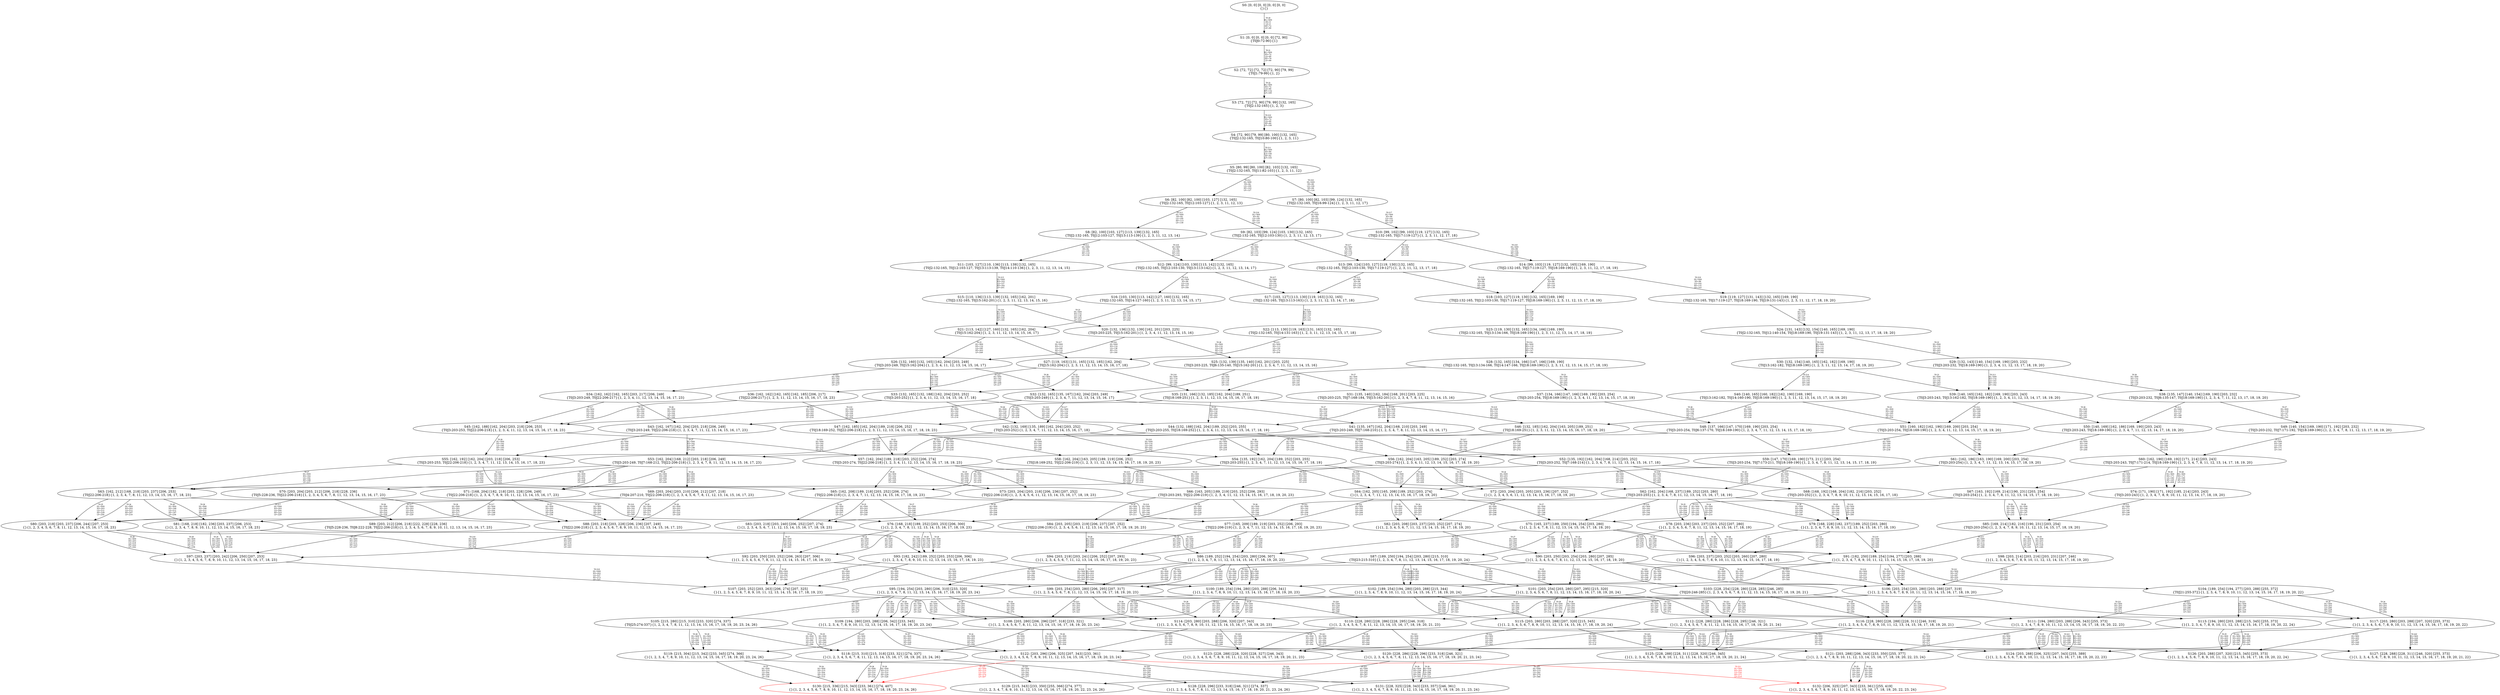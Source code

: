 digraph {
	S0[label="S0: [0, 0] [0, 0] [0, 0] [0, 0] \n{}{}"];
	S1[label="S1: [0, 0] [0, 0] [0, 0] [72, 90] \n{T0J0:72-90}{1}"];
	S2[label="S2: [72, 72] [72, 72] [72, 90] [79, 99] \n{T0J1:79-99}{1, 2}"];
	S3[label="S3: [72, 72] [72, 90] [79, 99] [132, 165] \n{T0J2:132-165}{1, 2, 3}"];
	S4[label="S4: [72, 90] [79, 99] [80, 100] [132, 165] \n{T0J2:132-165, T0J10:80-100}{1, 2, 3, 11}"];
	S5[label="S5: [80, 99] [80, 100] [82, 103] [132, 165] \n{T0J2:132-165, T0J11:82-103}{1, 2, 3, 11, 12}"];
	S6[label="S6: [82, 100] [82, 100] [103, 127] [132, 165] \n{T0J2:132-165, T0J12:103-127}{1, 2, 3, 11, 12, 13}"];
	S7[label="S7: [80, 100] [82, 103] [99, 124] [132, 165] \n{T0J2:132-165, T0J16:99-124}{1, 2, 3, 11, 12, 17}"];
	S8[label="S8: [82, 100] [103, 127] [113, 139] [132, 165] \n{T0J2:132-165, T0J12:103-127, T0J13:113-139}{1, 2, 3, 11, 12, 13, 14}"];
	S9[label="S9: [82, 103] [99, 124] [103, 130] [132, 165] \n{T0J2:132-165, T0J12:103-130}{1, 2, 3, 11, 12, 13, 17}"];
	S10[label="S10: [99, 102] [99, 103] [119, 127] [132, 165] \n{T0J2:132-165, T0J17:119-127}{1, 2, 3, 11, 12, 17, 18}"];
	S11[label="S11: [103, 127] [110, 136] [113, 139] [132, 165] \n{T0J2:132-165, T0J12:103-127, T0J13:113-139, T0J14:110-136}{1, 2, 3, 11, 12, 13, 14, 15}"];
	S12[label="S12: [99, 124] [103, 130] [113, 142] [132, 165] \n{T0J2:132-165, T0J12:103-130, T0J13:113-142}{1, 2, 3, 11, 12, 13, 14, 17}"];
	S13[label="S13: [99, 124] [103, 127] [119, 130] [132, 165] \n{T0J2:132-165, T0J12:103-130, T0J17:119-127}{1, 2, 3, 11, 12, 13, 17, 18}"];
	S14[label="S14: [99, 103] [119, 127] [132, 165] [169, 190] \n{T0J2:132-165, T0J17:119-127, T0J18:169-190}{1, 2, 3, 11, 12, 17, 18, 19}"];
	S15[label="S15: [110, 136] [113, 139] [132, 165] [162, 201] \n{T0J2:132-165, T0J15:162-201}{1, 2, 3, 11, 12, 13, 14, 15, 16}"];
	S16[label="S16: [103, 130] [113, 142] [127, 160] [132, 165] \n{T0J2:132-165, T0J14:127-160}{1, 2, 3, 11, 12, 13, 14, 15, 17}"];
	S17[label="S17: [103, 127] [113, 130] [119, 163] [132, 165] \n{T0J2:132-165, T0J13:113-163}{1, 2, 3, 11, 12, 13, 14, 17, 18}"];
	S18[label="S18: [103, 127] [119, 130] [132, 165] [169, 190] \n{T0J2:132-165, T0J12:103-130, T0J17:119-127, T0J18:169-190}{1, 2, 3, 11, 12, 13, 17, 18, 19}"];
	S19[label="S19: [119, 127] [131, 143] [132, 165] [169, 190] \n{T0J2:132-165, T0J17:119-127, T0J18:169-190, T0J19:131-143}{1, 2, 3, 11, 12, 17, 18, 19, 20}"];
	S20[label="S20: [132, 136] [132, 139] [162, 201] [203, 225] \n{T0J3:203-225, T0J15:162-201}{1, 2, 3, 4, 11, 12, 13, 14, 15, 16}"];
	S21[label="S21: [113, 142] [127, 160] [132, 165] [162, 204] \n{T0J15:162-204}{1, 2, 3, 11, 12, 13, 14, 15, 16, 17}"];
	S22[label="S22: [113, 130] [119, 163] [131, 163] [132, 165] \n{T0J2:132-165, T0J14:131-163}{1, 2, 3, 11, 12, 13, 14, 15, 17, 18}"];
	S23[label="S23: [119, 130] [132, 165] [134, 166] [169, 190] \n{T0J2:132-165, T0J13:134-166, T0J18:169-190}{1, 2, 3, 11, 12, 13, 14, 17, 18, 19}"];
	S24[label="S24: [131, 143] [132, 154] [140, 165] [169, 190] \n{T0J2:132-165, T0J12:140-154, T0J18:169-190, T0J19:131-143}{1, 2, 3, 11, 12, 13, 17, 18, 19, 20}"];
	S25[label="S25: [132, 139] [135, 140] [162, 201] [203, 225] \n{T0J3:203-225, T0J6:135-140, T0J15:162-201}{1, 2, 3, 4, 7, 11, 12, 13, 14, 15, 16}"];
	S26[label="S26: [132, 160] [132, 165] [162, 204] [203, 249] \n{T0J3:203-249, T0J15:162-204}{1, 2, 3, 4, 11, 12, 13, 14, 15, 16, 17}"];
	S27[label="S27: [119, 163] [131, 165] [132, 185] [162, 204] \n{T0J15:162-204}{1, 2, 3, 11, 12, 13, 14, 15, 16, 17, 18}"];
	S28[label="S28: [132, 165] [134, 166] [147, 166] [169, 190] \n{T0J2:132-165, T0J13:134-166, T0J14:147-166, T0J18:169-190}{1, 2, 3, 11, 12, 13, 14, 15, 17, 18, 19}"];
	S29[label="S29: [132, 143] [140, 154] [169, 190] [203, 232] \n{T0J3:203-232, T0J18:169-190}{1, 2, 3, 4, 11, 12, 13, 17, 18, 19, 20}"];
	S30[label="S30: [132, 154] [140, 165] [162, 182] [169, 190] \n{T0J13:162-182, T0J18:169-190}{1, 2, 3, 11, 12, 13, 14, 17, 18, 19, 20}"];
	S31[label="S31: [135, 140] [162, 184] [168, 201] [203, 225] \n{T0J3:203-225, T0J7:168-184, T0J15:162-201}{1, 2, 3, 4, 7, 8, 11, 12, 13, 14, 15, 16}"];
	S32[label="S32: [132, 165] [135, 167] [162, 204] [203, 249] \n{T0J3:203-249}{1, 2, 3, 4, 7, 11, 12, 13, 14, 15, 16, 17}"];
	S33[label="S33: [132, 165] [132, 188] [162, 204] [203, 252] \n{T0J3:203-252}{1, 2, 3, 4, 11, 12, 13, 14, 15, 16, 17, 18}"];
	S34[label="S34: [162, 162] [162, 165] [203, 217] [206, 249] \n{T0J3:203-249, T0J22:206-217}{1, 2, 3, 4, 11, 12, 13, 14, 15, 16, 17, 23}"];
	S35[label="S35: [131, 166] [132, 185] [162, 204] [189, 251] \n{T0J18:169-251}{1, 2, 3, 11, 12, 13, 14, 15, 16, 17, 18, 19}"];
	S36[label="S36: [162, 162] [162, 165] [162, 185] [206, 217] \n{T0J22:206-217}{1, 2, 3, 11, 12, 13, 14, 15, 16, 17, 18, 23}"];
	S37[label="S37: [134, 166] [147, 166] [169, 190] [203, 254] \n{T0J3:203-254, T0J18:169-190}{1, 2, 3, 4, 11, 12, 13, 14, 15, 17, 18, 19}"];
	S38[label="S38: [135, 147] [140, 154] [169, 190] [203, 232] \n{T0J3:203-232, T0J6:135-147, T0J18:169-190}{1, 2, 3, 4, 7, 11, 12, 13, 17, 18, 19, 20}"];
	S39[label="S39: [140, 165] [162, 182] [169, 190] [203, 243] \n{T0J3:203-243, T0J13:162-182, T0J18:169-190}{1, 2, 3, 4, 11, 12, 13, 14, 17, 18, 19, 20}"];
	S40[label="S40: [140, 165] [160, 182] [162, 190] [169, 190] \n{T0J13:162-182, T0J14:160-190, T0J18:169-190}{1, 2, 3, 11, 12, 13, 14, 15, 17, 18, 19, 20}"];
	S41[label="S41: [135, 167] [162, 204] [168, 210] [203, 249] \n{T0J3:203-249, T0J7:168-210}{1, 2, 3, 4, 7, 8, 11, 12, 13, 14, 15, 16, 17}"];
	S42[label="S42: [132, 169] [135, 189] [162, 204] [203, 252] \n{T0J3:203-252}{1, 2, 3, 4, 7, 11, 12, 13, 14, 15, 16, 17, 18}"];
	S43[label="S43: [162, 167] [162, 204] [203, 218] [206, 249] \n{T0J3:203-249, T0J22:206-218}{1, 2, 3, 4, 7, 11, 12, 13, 14, 15, 16, 17, 23}"];
	S44[label="S44: [132, 188] [162, 204] [189, 252] [203, 255] \n{T0J3:203-255, T0J18:169-252}{1, 2, 3, 4, 11, 12, 13, 14, 15, 16, 17, 18, 19}"];
	S45[label="S45: [162, 188] [162, 204] [203, 218] [206, 253] \n{T0J3:203-253, T0J22:206-218}{1, 2, 3, 4, 11, 12, 13, 14, 15, 16, 17, 18, 23}"];
	S46[label="S46: [132, 185] [162, 204] [163, 205] [189, 251] \n{T0J18:169-251}{1, 2, 3, 11, 12, 13, 14, 15, 16, 17, 18, 19, 20}"];
	S47[label="S47: [162, 185] [162, 204] [189, 218] [206, 252] \n{T0J18:169-252, T0J22:206-218}{1, 2, 3, 11, 12, 13, 14, 15, 16, 17, 18, 19, 23}"];
	S48[label="S48: [137, 166] [147, 170] [169, 190] [203, 254] \n{T0J3:203-254, T0J6:137-170, T0J18:169-190}{1, 2, 3, 4, 7, 11, 12, 13, 14, 15, 17, 18, 19}"];
	S49[label="S49: [140, 154] [169, 190] [171, 192] [203, 232] \n{T0J3:203-232, T0J7:171-192, T0J18:169-190}{1, 2, 3, 4, 7, 8, 11, 12, 13, 17, 18, 19, 20}"];
	S50[label="S50: [140, 169] [162, 186] [169, 190] [203, 243] \n{T0J3:203-243, T0J18:169-190}{1, 2, 3, 4, 7, 11, 12, 13, 14, 17, 18, 19, 20}"];
	S51[label="S51: [160, 182] [162, 190] [169, 200] [203, 254] \n{T0J3:203-254, T0J18:169-190}{1, 2, 3, 4, 11, 12, 13, 14, 15, 17, 18, 19, 20}"];
	S52[label="S52: [135, 192] [162, 204] [168, 214] [203, 252] \n{T0J3:203-252, T0J7:168-214}{1, 2, 3, 4, 7, 8, 11, 12, 13, 14, 15, 16, 17, 18}"];
	S53[label="S53: [162, 204] [168, 212] [203, 218] [206, 249] \n{T0J3:203-249, T0J7:168-212, T0J22:206-218}{1, 2, 3, 4, 7, 8, 11, 12, 13, 14, 15, 16, 17, 23}"];
	S54[label="S54: [135, 192] [162, 204] [189, 252] [203, 255] \n{T0J3:203-255}{1, 2, 3, 4, 7, 11, 12, 13, 14, 15, 16, 17, 18, 19}"];
	S55[label="S55: [162, 192] [162, 204] [203, 218] [206, 253] \n{T0J3:203-253, T0J22:206-218}{1, 2, 3, 4, 7, 11, 12, 13, 14, 15, 16, 17, 18, 23}"];
	S56[label="S56: [162, 204] [163, 205] [189, 252] [203, 274] \n{T0J3:203-274}{1, 2, 3, 4, 11, 12, 13, 14, 15, 16, 17, 18, 19, 20}"];
	S57[label="S57: [162, 204] [189, 218] [203, 252] [206, 274] \n{T0J3:203-274, T0J22:206-218}{1, 2, 3, 4, 11, 12, 13, 14, 15, 16, 17, 18, 19, 23}"];
	S58[label="S58: [162, 204] [163, 205] [189, 219] [206, 252] \n{T0J18:169-252, T0J22:206-219}{1, 2, 3, 11, 12, 13, 14, 15, 16, 17, 18, 19, 20, 23}"];
	S59[label="S59: [147, 170] [169, 190] [173, 211] [203, 254] \n{T0J3:203-254, T0J7:173-211, T0J18:169-190}{1, 2, 3, 4, 7, 8, 11, 12, 13, 14, 15, 17, 18, 19}"];
	S60[label="S60: [162, 190] [169, 192] [171, 214] [203, 243] \n{T0J3:203-243, T0J7:171-214, T0J18:169-190}{1, 2, 3, 4, 7, 8, 11, 12, 13, 14, 17, 18, 19, 20}"];
	S61[label="S61: [162, 186] [163, 190] [169, 200] [203, 254] \n{T0J3:203-254}{1, 2, 3, 4, 7, 11, 12, 13, 14, 15, 17, 18, 19, 20}"];
	S62[label="S62: [162, 204] [168, 237] [189, 252] [203, 280] \n{T0J3:203-255}{1, 2, 3, 4, 7, 8, 11, 12, 13, 14, 15, 16, 17, 18, 19}"];
	S63[label="S63: [162, 212] [168, 218] [203, 237] [206, 253] \n{T0J22:206-218}{1, 2, 3, 4, 7, 8, 11, 12, 13, 14, 15, 16, 17, 18, 23}"];
	S64[label="S64: [162, 205] [165, 208] [189, 252] [203, 274] \n{}{1, 2, 3, 4, 7, 11, 12, 13, 14, 15, 16, 17, 18, 19, 20}"];
	S65[label="S65: [162, 208] [189, 218] [203, 252] [206, 274] \n{T0J22:206-218}{1, 2, 3, 4, 7, 11, 12, 13, 14, 15, 16, 17, 18, 19, 23}"];
	S66[label="S66: [163, 205] [189, 219] [203, 252] [206, 293] \n{T0J3:203-293, T0J22:206-219}{1, 2, 3, 4, 11, 12, 13, 14, 15, 16, 17, 18, 19, 20, 23}"];
	S67[label="S67: [163, 192] [169, 214] [190, 231] [203, 254] \n{T0J3:203-254}{1, 2, 3, 4, 7, 8, 11, 12, 13, 14, 15, 17, 18, 19, 20}"];
	S68[label="S68: [168, 192] [168, 204] [182, 216] [203, 252] \n{T0J3:203-252}{1, 2, 3, 4, 7, 8, 9, 10, 11, 12, 13, 14, 15, 16, 17, 18}"];
	S69[label="S69: [203, 204] [203, 210] [206, 212] [207, 218] \n{T0J4:207-210, T0J22:206-218}{1, 2, 3, 4, 5, 6, 7, 8, 11, 12, 13, 14, 15, 16, 17, 23}"];
	S70[label="S70: [203, 204] [203, 212] [206, 218] [228, 236] \n{T0J5:228-236, T0J22:206-218}{1, 2, 3, 4, 5, 6, 7, 8, 11, 12, 13, 14, 15, 16, 17, 23}"];
	S71[label="S71: [168, 204] [182, 218] [203, 228] [206, 249] \n{T0J22:206-218}{1, 2, 3, 4, 7, 8, 9, 10, 11, 12, 13, 14, 15, 16, 17, 23}"];
	S72[label="S72: [203, 204] [203, 205] [203, 236] [207, 252] \n{}{1, 2, 3, 4, 5, 6, 11, 12, 13, 14, 15, 16, 17, 18, 19, 20}"];
	S73[label="S73: [203, 204] [203, 218] [206, 236] [207, 252] \n{T0J22:206-218}{1, 2, 3, 4, 5, 6, 11, 12, 13, 14, 15, 16, 17, 18, 19, 23}"];
	S74[label="S74: [171, 190] [171, 192] [185, 214] [203, 243] \n{T0J3:203-243}{1, 2, 3, 4, 7, 8, 9, 10, 11, 12, 13, 14, 17, 18, 19, 20}"];
	S75[label="S75: [165, 237] [189, 250] [194, 254] [203, 280] \n{}{1, 2, 3, 4, 7, 8, 11, 12, 13, 14, 15, 16, 17, 18, 19, 20}"];
	S76[label="S76: [168, 218] [189, 252] [203, 253] [206, 300] \n{}{1, 2, 3, 4, 7, 8, 11, 12, 13, 14, 15, 16, 17, 18, 19, 23}"];
	S77[label="S77: [165, 209] [189, 219] [203, 252] [206, 293] \n{T0J22:206-219}{1, 2, 3, 4, 7, 11, 12, 13, 14, 15, 16, 17, 18, 19, 20, 23}"];
	S78[label="S78: [203, 236] [203, 237] [203, 252] [207, 280] \n{}{1, 2, 3, 4, 5, 6, 7, 8, 11, 12, 13, 14, 15, 16, 17, 18, 19}"];
	S79[label="S79: [168, 228] [182, 237] [189, 252] [203, 280] \n{}{1, 2, 3, 4, 7, 8, 9, 10, 11, 12, 13, 14, 15, 16, 17, 18, 19}"];
	S80[label="S80: [203, 218] [203, 237] [206, 244] [207, 253] \n{}{1, 2, 3, 4, 5, 6, 7, 8, 11, 12, 13, 14, 15, 16, 17, 18, 23}"];
	S81[label="S81: [168, 218] [182, 236] [203, 237] [206, 253] \n{}{1, 2, 3, 4, 7, 8, 9, 10, 11, 12, 13, 14, 15, 16, 17, 18, 23}"];
	S82[label="S82: [203, 208] [203, 237] [203, 252] [207, 274] \n{}{1, 2, 3, 4, 5, 6, 7, 11, 12, 13, 14, 15, 16, 17, 18, 19, 20}"];
	S83[label="S83: [203, 218] [203, 240] [206, 252] [207, 274] \n{}{1, 2, 3, 4, 5, 6, 7, 11, 12, 13, 14, 15, 16, 17, 18, 19, 23}"];
	S84[label="S84: [203, 205] [203, 219] [206, 237] [207, 252] \n{T0J22:206-219}{1, 2, 3, 4, 5, 6, 11, 12, 13, 14, 15, 16, 17, 18, 19, 20, 23}"];
	S85[label="S85: [169, 214] [182, 216] [190, 231] [203, 254] \n{T0J3:203-254}{1, 2, 3, 4, 7, 8, 9, 10, 11, 12, 13, 14, 15, 17, 18, 19, 20}"];
	S86[label="S86: [189, 252] [194, 254] [203, 280] [206, 307] \n{}{1, 2, 3, 4, 7, 8, 11, 12, 13, 14, 15, 16, 17, 18, 19, 20, 23}"];
	S87[label="S87: [189, 250] [194, 254] [203, 280] [215, 310] \n{T0J23:215-310}{1, 2, 3, 4, 7, 8, 11, 12, 13, 14, 15, 16, 17, 18, 19, 20, 24}"];
	S88[label="S88: [203, 218] [203, 228] [206, 236] [207, 249] \n{T0J22:206-218}{1, 2, 3, 4, 5, 6, 7, 8, 9, 10, 11, 12, 13, 14, 15, 16, 17, 23}"];
	S89[label="S89: [203, 212] [206, 218] [222, 228] [228, 236] \n{T0J5:228-236, T0J8:222-228, T0J22:206-218}{1, 2, 3, 4, 5, 6, 7, 8, 9, 10, 11, 12, 13, 14, 15, 16, 17, 23}"];
	S90[label="S90: [203, 250] [203, 254] [203, 280] [207, 285] \n{}{1, 2, 3, 4, 5, 6, 7, 8, 11, 12, 13, 14, 15, 16, 17, 18, 19, 20}"];
	S91[label="S91: [182, 250] [189, 254] [194, 277] [203, 288] \n{}{1, 2, 3, 4, 7, 8, 9, 10, 11, 12, 13, 14, 15, 16, 17, 18, 19, 20}"];
	S92[label="S92: [203, 250] [203, 252] [206, 263] [207, 306] \n{}{1, 2, 3, 4, 5, 6, 7, 8, 11, 12, 13, 14, 15, 16, 17, 18, 19, 23}"];
	S93[label="S93: [182, 242] [189, 252] [203, 253] [206, 306] \n{}{1, 2, 3, 4, 7, 8, 9, 10, 11, 12, 13, 14, 15, 16, 17, 18, 19, 23}"];
	S94[label="S94: [203, 219] [203, 241] [206, 252] [207, 293] \n{}{1, 2, 3, 4, 5, 6, 7, 11, 12, 13, 14, 15, 16, 17, 18, 19, 20, 23}"];
	S95[label="S95: [194, 254] [203, 280] [206, 310] [233, 320] \n{}{1, 2, 3, 4, 7, 8, 11, 12, 13, 14, 15, 16, 17, 18, 19, 20, 23, 24}"];
	S96[label="S96: [203, 237] [203, 252] [203, 260] [207, 280] \n{}{1, 2, 3, 4, 5, 6, 7, 8, 9, 10, 11, 12, 13, 14, 15, 16, 17, 18, 19}"];
	S97[label="S97: [203, 237] [203, 242] [206, 250] [207, 253] \n{}{1, 2, 3, 4, 5, 6, 7, 8, 9, 10, 11, 12, 13, 14, 15, 16, 17, 18, 23}"];
	S98[label="S98: [203, 214] [203, 216] [203, 231] [207, 246] \n{}{1, 2, 3, 4, 5, 6, 7, 8, 9, 10, 11, 12, 13, 14, 15, 17, 18, 19, 20}"];
	S99[label="S99: [203, 254] [203, 280] [206, 295] [207, 317] \n{}{1, 2, 3, 4, 5, 6, 7, 8, 11, 12, 13, 14, 15, 16, 17, 18, 19, 20, 23}"];
	S100[label="S100: [189, 254] [194, 280] [203, 288] [206, 341] \n{}{1, 2, 3, 4, 7, 8, 9, 10, 11, 12, 13, 14, 15, 16, 17, 18, 19, 20, 23}"];
	S101[label="S101: [203, 254] [203, 280] [207, 295] [215, 320] \n{}{1, 2, 3, 4, 5, 6, 7, 8, 11, 12, 13, 14, 15, 16, 17, 18, 19, 20, 24}"];
	S102[label="S102: [189, 254] [194, 280] [203, 288] [215, 344] \n{}{1, 2, 3, 4, 7, 8, 9, 10, 11, 12, 13, 14, 15, 16, 17, 18, 19, 20, 24}"];
	S103[label="S103: [228, 254] [228, 280] [228, 285] [246, 285] \n{T0J20:246-285}{1, 2, 3, 4, 5, 6, 7, 8, 11, 12, 13, 14, 15, 16, 17, 18, 19, 20, 21}"];
	S104[label="S104: [189, 254] [194, 277] [203, 288] [255, 372] \n{T0J21:255-372}{1, 2, 3, 4, 7, 8, 9, 10, 11, 12, 13, 14, 15, 16, 17, 18, 19, 20, 22}"];
	S105[label="S105: [215, 280] [215, 310] [233, 320] [274, 337] \n{T0J25:274-337}{1, 2, 3, 4, 7, 8, 11, 12, 13, 14, 15, 16, 17, 18, 19, 20, 23, 24, 26}"];
	S106[label="S106: [203, 254] [203, 280] [203, 288] [207, 319] \n{}{1, 2, 3, 4, 5, 6, 7, 8, 9, 10, 11, 12, 13, 14, 15, 16, 17, 18, 19, 20}"];
	S107[label="S107: [203, 252] [203, 263] [206, 274] [207, 325] \n{}{1, 2, 3, 4, 5, 6, 7, 8, 9, 10, 11, 12, 13, 14, 15, 16, 17, 18, 19, 23}"];
	S108[label="S108: [203, 280] [206, 296] [207, 318] [233, 321] \n{}{1, 2, 3, 4, 5, 6, 7, 8, 11, 12, 13, 14, 15, 16, 17, 18, 19, 20, 23, 24}"];
	S109[label="S109: [194, 280] [203, 288] [206, 342] [233, 345] \n{}{1, 2, 3, 4, 7, 8, 9, 10, 11, 12, 13, 14, 15, 16, 17, 18, 19, 20, 23, 24}"];
	S110[label="S110: [228, 280] [228, 286] [228, 295] [246, 318] \n{}{1, 2, 3, 4, 5, 6, 7, 8, 11, 12, 13, 14, 15, 16, 17, 18, 19, 20, 21, 23}"];
	S111[label="S111: [194, 280] [203, 288] [206, 343] [255, 373] \n{}{1, 2, 3, 4, 7, 8, 9, 10, 11, 12, 13, 14, 15, 16, 17, 18, 19, 20, 22, 23}"];
	S112[label="S112: [228, 280] [228, 286] [228, 295] [246, 321] \n{}{1, 2, 3, 4, 5, 6, 7, 8, 11, 12, 13, 14, 15, 16, 17, 18, 19, 20, 21, 24}"];
	S113[label="S113: [194, 280] [203, 288] [215, 345] [255, 373] \n{}{1, 2, 3, 4, 7, 8, 9, 10, 11, 12, 13, 14, 15, 16, 17, 18, 19, 20, 22, 24}"];
	S114[label="S114: [203, 280] [203, 288] [206, 320] [207, 343] \n{}{1, 2, 3, 4, 5, 6, 7, 8, 9, 10, 11, 12, 13, 14, 15, 16, 17, 18, 19, 20, 23}"];
	S115[label="S115: [203, 280] [203, 288] [207, 320] [215, 345] \n{}{1, 2, 3, 4, 5, 6, 7, 8, 9, 10, 11, 12, 13, 14, 15, 16, 17, 18, 19, 20, 24}"];
	S116[label="S116: [228, 280] [228, 288] [228, 311] [246, 319] \n{}{1, 2, 3, 4, 5, 6, 7, 8, 9, 10, 11, 12, 13, 14, 15, 16, 17, 18, 19, 20, 21}"];
	S117[label="S117: [203, 280] [203, 288] [207, 320] [255, 373] \n{}{1, 2, 3, 4, 5, 6, 7, 8, 9, 10, 11, 12, 13, 14, 15, 16, 17, 18, 19, 20, 22}"];
	S118[label="S118: [215, 310] [215, 318] [233, 321] [274, 337] \n{}{1, 2, 3, 4, 5, 6, 7, 8, 11, 12, 13, 14, 15, 16, 17, 18, 19, 20, 23, 24, 26}"];
	S119[label="S119: [215, 304] [215, 342] [233, 345] [274, 366] \n{}{1, 2, 3, 4, 7, 8, 9, 10, 11, 12, 13, 14, 15, 16, 17, 18, 19, 20, 23, 24, 26}"];
	S120[label="S120: [228, 286] [228, 296] [233, 318] [246, 321] \n{}{1, 2, 3, 4, 5, 6, 7, 8, 11, 12, 13, 14, 15, 16, 17, 18, 19, 20, 21, 23, 24}"];
	S121[label="S121: [203, 288] [206, 343] [233, 350] [255, 377] \n{}{1, 2, 3, 4, 7, 8, 9, 10, 11, 12, 13, 14, 15, 16, 17, 18, 19, 20, 22, 23, 24}"];
	S122[label="S122: [203, 296] [206, 325] [207, 343] [233, 361] \n{}{1, 2, 3, 4, 5, 6, 7, 8, 9, 10, 11, 12, 13, 14, 15, 16, 17, 18, 19, 20, 23, 24}"];
	S123[label="S123: [228, 288] [228, 320] [228, 327] [246, 343] \n{}{1, 2, 3, 4, 5, 6, 7, 8, 9, 10, 11, 12, 13, 14, 15, 16, 17, 18, 19, 20, 21, 23}"];
	S124[label="S124: [203, 288] [206, 325] [207, 343] [255, 389] \n{}{1, 2, 3, 4, 5, 6, 7, 8, 9, 10, 11, 12, 13, 14, 15, 16, 17, 18, 19, 20, 22, 23}"];
	S125[label="S125: [228, 288] [228, 311] [228, 320] [246, 345] \n{}{1, 2, 3, 4, 5, 6, 7, 8, 9, 10, 11, 12, 13, 14, 15, 16, 17, 18, 19, 20, 21, 24}"];
	S126[label="S126: [203, 288] [207, 320] [215, 345] [255, 373] \n{}{1, 2, 3, 4, 5, 6, 7, 8, 9, 10, 11, 12, 13, 14, 15, 16, 17, 18, 19, 20, 22, 24}"];
	S127[label="S127: [228, 288] [228, 311] [246, 320] [255, 373] \n{}{1, 2, 3, 4, 5, 6, 7, 8, 9, 10, 11, 12, 13, 14, 15, 16, 17, 18, 19, 20, 21, 22}"];
	S128[label="S128: [228, 296] [233, 318] [246, 321] [274, 337] \n{}{1, 2, 3, 4, 5, 6, 7, 8, 11, 12, 13, 14, 15, 16, 17, 18, 19, 20, 21, 23, 24, 26}"];
	S129[label="S129: [215, 343] [233, 350] [255, 366] [274, 377] \n{}{1, 2, 3, 4, 7, 8, 9, 10, 11, 12, 13, 14, 15, 16, 17, 18, 19, 20, 22, 23, 24, 26}"];
	S130[label="S130: [215, 336] [215, 343] [233, 361] [274, 407] \n{}{1, 2, 3, 4, 5, 6, 7, 8, 9, 10, 11, 12, 13, 14, 15, 16, 17, 18, 19, 20, 23, 24, 26}"];
	S131[label="S131: [228, 325] [228, 343] [233, 357] [246, 361] \n{}{1, 2, 3, 4, 5, 6, 7, 8, 9, 10, 11, 12, 13, 14, 15, 16, 17, 18, 19, 20, 21, 23, 24}"];
	S132[label="S132: [206, 325] [207, 343] [233, 361] [255, 419] \n{}{1, 2, 3, 4, 5, 6, 7, 8, 9, 10, 11, 12, 13, 14, 15, 16, 17, 18, 19, 20, 22, 23, 24}"];
	S0 -> S1[label="T0 J0\nDL=400\nES=0\nLS=0\nEF=72\nLF=90",fontsize=8];
	S1 -> S2[label="T0 J1\nDL=400\nES=72\nLS=90\nEF=79\nLF=99",fontsize=8];
	S2 -> S3[label="T0 J2\nDL=400\nES=72\nLS=90\nEF=132\nLF=165",fontsize=8];
	S3 -> S4[label="T0 J10\nDL=400\nES=72\nLS=90\nEF=80\nLF=100",fontsize=8];
	S4 -> S5[label="T0 J11\nDL=400\nES=80\nLS=100\nEF=82\nLF=103",fontsize=8];
	S5 -> S6[label="T0 J12\nDL=400\nES=82\nLS=100\nEF=103\nLF=127",fontsize=8];
	S5 -> S7[label="T0 J16\nDL=400\nES=80\nLS=100\nEF=99\nLF=124",fontsize=8];
	S6 -> S8[label="T0 J13\nDL=400\nES=82\nLS=100\nEF=113\nLF=139",fontsize=8];
	S6 -> S9[label="T0 J16\nDL=400\nES=82\nLS=100\nEF=101\nLF=124",fontsize=8];
	S7 -> S9[label="T0 J12\nDL=400\nES=82\nLS=103\nEF=103\nLF=130",fontsize=8];
	S7 -> S10[label="T0 J17\nDL=400\nES=99\nLS=102\nEF=119\nLF=127",fontsize=8];
	S8 -> S11[label="T0 J14\nDL=400\nES=82\nLS=100\nEF=110\nLF=136",fontsize=8];
	S8 -> S12[label="T0 J16\nDL=400\nES=82\nLS=100\nEF=101\nLF=124",fontsize=8];
	S9 -> S12[label="T0 J13\nDL=400\nES=82\nLS=103\nEF=113\nLF=142",fontsize=8];
	S9 -> S13[label="T0 J17\nDL=400\nES=99\nLS=102\nEF=119\nLF=127",fontsize=8];
	S10 -> S13[label="T0 J12\nDL=400\nES=99\nLS=103\nEF=120\nLF=130",fontsize=8];
	S10 -> S14[label="T0 J18\nDL=400\nES=99\nLS=102\nEF=169\nLF=190",fontsize=8];
	S11 -> S15[label="T0 J15\nDL=400\nES=103\nLS=127\nEF=162\nLF=201",fontsize=8];
	S12 -> S16[label="T0 J14\nDL=400\nES=99\nLS=124\nEF=127\nLF=160",fontsize=8];
	S12 -> S17[label="T0 J17\nDL=400\nES=99\nLS=102\nEF=119\nLF=127",fontsize=8];
	S13 -> S17[label="T0 J13\nDL=400\nES=99\nLS=124\nEF=130\nLF=163",fontsize=8];
	S13 -> S18[label="T0 J18\nDL=400\nES=99\nLS=102\nEF=169\nLF=190",fontsize=8];
	S14 -> S18[label="T0 J12\nDL=400\nES=99\nLS=103\nEF=120\nLF=130",fontsize=8];
	S14 -> S19[label="T0 J19\nDL=400\nES=99\nLS=102\nEF=131\nLF=143",fontsize=8];
	S15 -> S20[label="T0 J3\nDL=400\nES=132\nLS=136\nEF=203\nLF=225",fontsize=8];
	S15 -> S21[label="T0 J16\nDL=400\nES=110\nLS=136\nEF=129\nLF=160",fontsize=8];
	S16 -> S21[label="T0 J15\nDL=400\nES=103\nLS=130\nEF=162\nLF=204",fontsize=8];
	S17 -> S22[label="T0 J14\nDL=400\nES=103\nLS=127\nEF=131\nLF=163",fontsize=8];
	S18 -> S23[label="T0 J13\nDL=400\nES=103\nLS=127\nEF=134\nLF=166",fontsize=8];
	S19 -> S24[label="T0 J12\nDL=400\nES=119\nLS=127\nEF=140\nLF=154",fontsize=8];
	S20 -> S25[label="T0 J6\nDL=400\nES=132\nLS=136\nEF=135\nLF=140",fontsize=8];
	S20 -> S26[label="T0 J16\nDL=400\nES=132\nLS=136\nEF=151\nLF=160",fontsize=8];
	S21 -> S26[label="T0 J3\nDL=400\nES=132\nLS=160\nEF=203\nLF=249",fontsize=8];
	S21 -> S27[label="T0 J17\nDL=400\nES=113\nLS=160\nEF=133\nLF=185",fontsize=8];
	S22 -> S27[label="T0 J15\nDL=400\nES=113\nLS=130\nEF=172\nLF=204",fontsize=8];
	S23 -> S28[label="T0 J14\nDL=400\nES=119\nLS=130\nEF=147\nLF=166",fontsize=8];
	S24 -> S29[label="T0 J3\nDL=400\nES=132\nLS=143\nEF=203\nLF=232",fontsize=8];
	S24 -> S30[label="T0 J13\nDL=400\nES=131\nLS=143\nEF=162\nLF=182",fontsize=8];
	S25 -> S31[label="T0 J7\nDL=400\nES=132\nLS=139\nEF=168\nLF=184",fontsize=8];
	S25 -> S32[label="T0 J16\nDL=400\nES=132\nLS=139\nEF=151\nLF=163",fontsize=8];
	S26 -> S32[label="T0 J6\nDL=400\nES=132\nLS=163\nEF=135\nLF=167",fontsize=8];
	S26 -> S33[label="T0 J17\nDL=400\nES=132\nLS=163\nEF=152\nLF=188",fontsize=8];
	S26 -> S34[label="T0 J22\nDL=400\nES=162\nLS=162\nEF=206\nLF=217",fontsize=8];
	S27 -> S33[label="T0 J3\nDL=400\nES=132\nLS=163\nEF=203\nLF=252",fontsize=8];
	S27 -> S35[label="T0 J18\nDL=400\nES=119\nLS=163\nEF=189\nLF=251",fontsize=8];
	S27 -> S36[label="T0 J22\nDL=400\nES=162\nLS=162\nEF=206\nLF=217",fontsize=8];
	S28 -> S37[label="T0 J3\nDL=400\nES=132\nLS=165\nEF=203\nLF=254",fontsize=8];
	S28 -> S35[label="T0 J15\nDL=400\nES=132\nLS=164\nEF=191\nLF=238",fontsize=8];
	S29 -> S38[label="T0 J6\nDL=400\nES=132\nLS=143\nEF=135\nLF=147",fontsize=8];
	S29 -> S39[label="T0 J13\nDL=400\nES=132\nLS=143\nEF=163\nLF=182",fontsize=8];
	S30 -> S39[label="T0 J3\nDL=400\nES=132\nLS=154\nEF=203\nLF=243",fontsize=8];
	S30 -> S40[label="T0 J14\nDL=400\nES=132\nLS=154\nEF=160\nLF=190",fontsize=8];
	S31 -> S41[label="T0 J16\nDL=400\nES=135\nLS=140\nEF=154\nLF=164",fontsize=8];
	S32 -> S41[label="T0 J7\nDL=400\nES=132\nLS=165\nEF=168\nLF=210",fontsize=8];
	S32 -> S42[label="T0 J17\nDL=400\nES=132\nLS=164\nEF=152\nLF=189",fontsize=8];
	S32 -> S43[label="T0 J22\nDL=400\nES=162\nLS=163\nEF=206\nLF=218",fontsize=8];
	S33 -> S42[label="T0 J6\nDL=400\nES=132\nLS=165\nEF=135\nLF=169",fontsize=8];
	S33 -> S44[label="T0 J18\nDL=400\nES=132\nLS=164\nEF=202\nLF=252",fontsize=8];
	S33 -> S45[label="T0 J22\nDL=400\nES=162\nLS=163\nEF=206\nLF=218",fontsize=8];
	S34 -> S43[label="T0 J6\nDL=400\nES=162\nLS=164\nEF=165\nLF=168",fontsize=8];
	S34 -> S45[label="T0 J17\nDL=400\nES=162\nLS=164\nEF=182\nLF=189",fontsize=8];
	S35 -> S44[label="T0 J3\nDL=400\nES=132\nLS=166\nEF=203\nLF=255",fontsize=8];
	S35 -> S46[label="T0 J19\nDL=400\nES=131\nLS=164\nEF=163\nLF=205",fontsize=8];
	S35 -> S47[label="T0 J22\nDL=400\nES=162\nLS=163\nEF=206\nLF=218",fontsize=8];
	S36 -> S45[label="T0 J3\nDL=400\nES=162\nLS=164\nEF=233\nLF=253",fontsize=8];
	S36 -> S47[label="T0 J18\nDL=400\nES=162\nLS=164\nEF=232\nLF=252",fontsize=8];
	S37 -> S48[label="T0 J6\nDL=400\nES=134\nLS=166\nEF=137\nLF=170",fontsize=8];
	S37 -> S44[label="T0 J15\nDL=400\nES=134\nLS=164\nEF=193\nLF=238",fontsize=8];
	S38 -> S49[label="T0 J7\nDL=400\nES=135\nLS=147\nEF=171\nLF=192",fontsize=8];
	S38 -> S50[label="T0 J13\nDL=400\nES=135\nLS=147\nEF=166\nLF=186",fontsize=8];
	S39 -> S50[label="T0 J6\nDL=400\nES=140\nLS=165\nEF=143\nLF=169",fontsize=8];
	S39 -> S51[label="T0 J14\nDL=400\nES=140\nLS=164\nEF=168\nLF=200",fontsize=8];
	S40 -> S51[label="T0 J3\nDL=400\nES=140\nLS=165\nEF=211\nLF=254",fontsize=8];
	S40 -> S46[label="T0 J15\nDL=400\nES=140\nLS=164\nEF=199\nLF=238",fontsize=8];
	S41 -> S52[label="T0 J17\nDL=400\nES=135\nLS=167\nEF=155\nLF=192",fontsize=8];
	S41 -> S53[label="T0 J22\nDL=400\nES=162\nLS=163\nEF=206\nLF=218",fontsize=8];
	S42 -> S52[label="T0 J7\nDL=400\nES=132\nLS=169\nEF=168\nLF=214",fontsize=8];
	S42 -> S54[label="T0 J18\nDL=400\nES=132\nLS=164\nEF=202\nLF=252",fontsize=8];
	S42 -> S55[label="T0 J22\nDL=400\nES=162\nLS=163\nEF=206\nLF=218",fontsize=8];
	S43 -> S53[label="T0 J7\nDL=400\nES=162\nLS=167\nEF=198\nLF=212",fontsize=8];
	S43 -> S55[label="T0 J17\nDL=400\nES=162\nLS=164\nEF=182\nLF=189",fontsize=8];
	S44 -> S54[label="T0 J6\nDL=400\nES=132\nLS=188\nEF=135\nLF=192",fontsize=8];
	S44 -> S56[label="T0 J19\nDL=400\nES=132\nLS=164\nEF=164\nLF=205",fontsize=8];
	S44 -> S57[label="T0 J22\nDL=400\nES=162\nLS=163\nEF=206\nLF=218",fontsize=8];
	S45 -> S55[label="T0 J6\nDL=400\nES=162\nLS=188\nEF=165\nLF=192",fontsize=8];
	S45 -> S57[label="T0 J18\nDL=400\nES=162\nLS=164\nEF=232\nLF=252",fontsize=8];
	S46 -> S56[label="T0 J3\nDL=400\nES=132\nLS=185\nEF=203\nLF=274",fontsize=8];
	S46 -> S58[label="T0 J22\nDL=400\nES=162\nLS=164\nEF=206\nLF=219",fontsize=8];
	S47 -> S57[label="T0 J3\nDL=400\nES=162\nLS=185\nEF=233\nLF=274",fontsize=8];
	S47 -> S58[label="T0 J19\nDL=400\nES=162\nLS=164\nEF=194\nLF=205",fontsize=8];
	S48 -> S59[label="T0 J7\nDL=400\nES=137\nLS=166\nEF=173\nLF=211",fontsize=8];
	S48 -> S54[label="T0 J15\nDL=400\nES=137\nLS=164\nEF=196\nLF=238",fontsize=8];
	S49 -> S60[label="T0 J13\nDL=400\nES=140\nLS=154\nEF=171\nLF=193",fontsize=8];
	S50 -> S60[label="T0 J7\nDL=400\nES=140\nLS=169\nEF=176\nLF=214",fontsize=8];
	S50 -> S61[label="T0 J14\nDL=400\nES=140\nLS=164\nEF=168\nLF=200",fontsize=8];
	S51 -> S61[label="T0 J6\nDL=400\nES=160\nLS=182\nEF=163\nLF=186",fontsize=8];
	S51 -> S56[label="T0 J15\nDL=400\nES=160\nLS=164\nEF=219\nLF=238",fontsize=8];
	S52 -> S68[label="T0 J8\nDL=400\nES=168\nLS=192\nEF=187\nLF=216",fontsize=8];
	S52 -> S68[label="T0 J9\nDL=400\nES=168\nLS=192\nEF=182\nLF=210",fontsize=8];
	S52 -> S62[label="T0 J18\nDL=400\nES=135\nLS=192\nEF=205\nLF=280",fontsize=8];
	S52 -> S63[label="T0 J22\nDL=400\nES=162\nLS=163\nEF=206\nLF=218",fontsize=8];
	S53 -> S69[label="T0 J4\nDL=400\nES=203\nLS=204\nEF=207\nLF=210",fontsize=8];
	S53 -> S70[label="T0 J5\nDL=400\nES=203\nLS=204\nEF=228\nLF=236",fontsize=8];
	S53 -> S71[label="T0 J8\nDL=400\nES=168\nLS=204\nEF=187\nLF=228",fontsize=8];
	S53 -> S71[label="T0 J9\nDL=400\nES=168\nLS=204\nEF=182\nLF=222",fontsize=8];
	S53 -> S63[label="T0 J17\nDL=400\nES=162\nLS=204\nEF=182\nLF=229",fontsize=8];
	S54 -> S62[label="T0 J7\nDL=400\nES=135\nLS=192\nEF=171\nLF=237",fontsize=8];
	S54 -> S64[label="T0 J19\nDL=400\nES=135\nLS=164\nEF=167\nLF=205",fontsize=8];
	S54 -> S65[label="T0 J22\nDL=400\nES=162\nLS=163\nEF=206\nLF=218",fontsize=8];
	S55 -> S63[label="T0 J7\nDL=400\nES=162\nLS=192\nEF=198\nLF=237",fontsize=8];
	S55 -> S65[label="T0 J18\nDL=400\nES=162\nLS=164\nEF=232\nLF=252",fontsize=8];
	S56 -> S72[label="T0 J4\nDL=400\nES=203\nLS=204\nEF=207\nLF=210",fontsize=8];
	S56 -> S72[label="T0 J5\nDL=400\nES=203\nLS=204\nEF=228\nLF=236",fontsize=8];
	S56 -> S64[label="T0 J6\nDL=400\nES=162\nLS=204\nEF=165\nLF=208",fontsize=8];
	S56 -> S66[label="T0 J22\nDL=400\nES=162\nLS=164\nEF=206\nLF=219",fontsize=8];
	S57 -> S73[label="T0 J4\nDL=400\nES=203\nLS=204\nEF=207\nLF=210",fontsize=8];
	S57 -> S73[label="T0 J5\nDL=400\nES=203\nLS=204\nEF=228\nLF=236",fontsize=8];
	S57 -> S65[label="T0 J6\nDL=400\nES=162\nLS=204\nEF=165\nLF=208",fontsize=8];
	S57 -> S66[label="T0 J19\nDL=400\nES=162\nLS=164\nEF=194\nLF=205",fontsize=8];
	S58 -> S66[label="T0 J3\nDL=400\nES=162\nLS=204\nEF=233\nLF=293",fontsize=8];
	S59 -> S62[label="T0 J15\nDL=400\nES=147\nLS=170\nEF=206\nLF=244",fontsize=8];
	S60 -> S74[label="T0 J8\nDL=400\nES=171\nLS=190\nEF=190\nLF=214",fontsize=8];
	S60 -> S74[label="T0 J9\nDL=400\nES=171\nLS=190\nEF=185\nLF=208",fontsize=8];
	S60 -> S67[label="T0 J14\nDL=400\nES=162\nLS=190\nEF=190\nLF=226",fontsize=8];
	S61 -> S67[label="T0 J7\nDL=400\nES=162\nLS=186\nEF=198\nLF=231",fontsize=8];
	S61 -> S64[label="T0 J15\nDL=400\nES=162\nLS=164\nEF=221\nLF=238",fontsize=8];
	S62 -> S78[label="T0 J4\nDL=400\nES=203\nLS=204\nEF=207\nLF=210",fontsize=8];
	S62 -> S78[label="T0 J5\nDL=400\nES=203\nLS=204\nEF=228\nLF=236",fontsize=8];
	S62 -> S79[label="T0 J8\nDL=400\nES=168\nLS=204\nEF=187\nLF=228",fontsize=8];
	S62 -> S79[label="T0 J9\nDL=400\nES=168\nLS=204\nEF=182\nLF=222",fontsize=8];
	S62 -> S75[label="T0 J19\nDL=400\nES=162\nLS=204\nEF=194\nLF=245",fontsize=8];
	S62 -> S76[label="T0 J22\nDL=400\nES=162\nLS=163\nEF=206\nLF=218",fontsize=8];
	S63 -> S80[label="T0 J4\nDL=400\nES=203\nLS=212\nEF=207\nLF=218",fontsize=8];
	S63 -> S80[label="T0 J5\nDL=400\nES=203\nLS=212\nEF=228\nLF=244",fontsize=8];
	S63 -> S81[label="T0 J8\nDL=400\nES=168\nLS=212\nEF=187\nLF=236",fontsize=8];
	S63 -> S81[label="T0 J9\nDL=400\nES=168\nLS=212\nEF=182\nLF=230",fontsize=8];
	S63 -> S76[label="T0 J18\nDL=400\nES=162\nLS=212\nEF=232\nLF=300",fontsize=8];
	S64 -> S82[label="T0 J4\nDL=400\nES=203\nLS=205\nEF=207\nLF=211",fontsize=8];
	S64 -> S82[label="T0 J5\nDL=400\nES=203\nLS=205\nEF=228\nLF=237",fontsize=8];
	S64 -> S75[label="T0 J7\nDL=400\nES=162\nLS=205\nEF=198\nLF=250",fontsize=8];
	S64 -> S77[label="T0 J22\nDL=400\nES=162\nLS=164\nEF=206\nLF=219",fontsize=8];
	S65 -> S83[label="T0 J4\nDL=400\nES=203\nLS=208\nEF=207\nLF=214",fontsize=8];
	S65 -> S83[label="T0 J5\nDL=400\nES=203\nLS=208\nEF=228\nLF=240",fontsize=8];
	S65 -> S76[label="T0 J7\nDL=400\nES=162\nLS=208\nEF=198\nLF=253",fontsize=8];
	S65 -> S77[label="T0 J19\nDL=400\nES=162\nLS=164\nEF=194\nLF=205",fontsize=8];
	S66 -> S84[label="T0 J4\nDL=400\nES=203\nLS=205\nEF=207\nLF=211",fontsize=8];
	S66 -> S84[label="T0 J5\nDL=400\nES=203\nLS=205\nEF=228\nLF=237",fontsize=8];
	S66 -> S77[label="T0 J6\nDL=400\nES=163\nLS=205\nEF=166\nLF=209",fontsize=8];
	S67 -> S85[label="T0 J8\nDL=400\nES=168\nLS=192\nEF=187\nLF=216",fontsize=8];
	S67 -> S85[label="T0 J9\nDL=400\nES=168\nLS=192\nEF=182\nLF=210",fontsize=8];
	S67 -> S75[label="T0 J15\nDL=400\nES=163\nLS=192\nEF=222\nLF=266",fontsize=8];
	S68 -> S79[label="T0 J18\nDL=400\nES=168\nLS=192\nEF=238\nLF=280",fontsize=8];
	S69 -> S88[label="T0 J8\nDL=400\nES=203\nLS=204\nEF=222\nLF=228",fontsize=8];
	S69 -> S88[label="T0 J9\nDL=400\nES=203\nLS=204\nEF=217\nLF=222",fontsize=8];
	S69 -> S80[label="T0 J17\nDL=400\nES=203\nLS=204\nEF=223\nLF=229",fontsize=8];
	S70 -> S89[label="T0 J8\nDL=400\nES=203\nLS=204\nEF=222\nLF=228",fontsize=8];
	S70 -> S88[label="T0 J9\nDL=400\nES=203\nLS=204\nEF=217\nLF=222",fontsize=8];
	S70 -> S80[label="T0 J17\nDL=400\nES=203\nLS=204\nEF=223\nLF=229",fontsize=8];
	S71 -> S88[label="T0 J4\nDL=400\nES=203\nLS=204\nEF=207\nLF=210",fontsize=8];
	S71 -> S88[label="T0 J5\nDL=400\nES=203\nLS=204\nEF=228\nLF=236",fontsize=8];
	S71 -> S81[label="T0 J17\nDL=400\nES=168\nLS=204\nEF=188\nLF=229",fontsize=8];
	S72 -> S82[label="T0 J6\nDL=400\nES=203\nLS=204\nEF=206\nLF=208",fontsize=8];
	S73 -> S83[label="T0 J6\nDL=400\nES=203\nLS=204\nEF=206\nLF=208",fontsize=8];
	S74 -> S85[label="T0 J14\nDL=400\nES=171\nLS=190\nEF=199\nLF=226",fontsize=8];
	S75 -> S90[label="T0 J4\nDL=400\nES=203\nLS=253\nEF=207\nLF=259",fontsize=8];
	S75 -> S90[label="T0 J5\nDL=400\nES=203\nLS=253\nEF=228\nLF=285",fontsize=8];
	S75 -> S91[label="T0 J8\nDL=400\nES=168\nLS=253\nEF=187\nLF=277",fontsize=8];
	S75 -> S91[label="T0 J9\nDL=400\nES=168\nLS=253\nEF=182\nLF=271",fontsize=8];
	S75 -> S86[label="T0 J22\nDL=400\nES=165\nLS=252\nEF=209\nLF=307",fontsize=8];
	S75 -> S87[label="T0 J23\nDL=400\nES=169\nLS=252\nEF=215\nLF=310",fontsize=8];
	S76 -> S92[label="T0 J4\nDL=400\nES=203\nLS=218\nEF=207\nLF=224",fontsize=8];
	S76 -> S92[label="T0 J5\nDL=400\nES=203\nLS=218\nEF=228\nLF=250",fontsize=8];
	S76 -> S93[label="T0 J8\nDL=400\nES=168\nLS=218\nEF=187\nLF=242",fontsize=8];
	S76 -> S93[label="T0 J9\nDL=400\nES=168\nLS=218\nEF=182\nLF=236",fontsize=8];
	S76 -> S86[label="T0 J19\nDL=400\nES=168\nLS=218\nEF=200\nLF=259",fontsize=8];
	S77 -> S94[label="T0 J4\nDL=400\nES=203\nLS=209\nEF=207\nLF=215",fontsize=8];
	S77 -> S94[label="T0 J5\nDL=400\nES=203\nLS=209\nEF=228\nLF=241",fontsize=8];
	S77 -> S86[label="T0 J7\nDL=400\nES=165\nLS=209\nEF=201\nLF=254",fontsize=8];
	S78 -> S96[label="T0 J8\nDL=400\nES=203\nLS=236\nEF=222\nLF=260",fontsize=8];
	S78 -> S96[label="T0 J9\nDL=400\nES=203\nLS=236\nEF=217\nLF=254",fontsize=8];
	S78 -> S90[label="T0 J19\nDL=400\nES=203\nLS=236\nEF=235\nLF=277",fontsize=8];
	S79 -> S96[label="T0 J4\nDL=400\nES=203\nLS=228\nEF=207\nLF=234",fontsize=8];
	S79 -> S96[label="T0 J5\nDL=400\nES=203\nLS=228\nEF=228\nLF=260",fontsize=8];
	S79 -> S91[label="T0 J19\nDL=400\nES=168\nLS=228\nEF=200\nLF=269",fontsize=8];
	S80 -> S97[label="T0 J8\nDL=400\nES=203\nLS=218\nEF=222\nLF=242",fontsize=8];
	S80 -> S97[label="T0 J9\nDL=400\nES=203\nLS=218\nEF=217\nLF=236",fontsize=8];
	S80 -> S92[label="T0 J18\nDL=400\nES=203\nLS=218\nEF=273\nLF=306",fontsize=8];
	S81 -> S97[label="T0 J4\nDL=400\nES=203\nLS=218\nEF=207\nLF=224",fontsize=8];
	S81 -> S97[label="T0 J5\nDL=400\nES=203\nLS=218\nEF=228\nLF=250",fontsize=8];
	S81 -> S93[label="T0 J18\nDL=400\nES=168\nLS=218\nEF=238\nLF=306",fontsize=8];
	S82 -> S90[label="T0 J7\nDL=400\nES=203\nLS=208\nEF=239\nLF=253",fontsize=8];
	S83 -> S92[label="T0 J7\nDL=400\nES=203\nLS=218\nEF=239\nLF=263",fontsize=8];
	S84 -> S94[label="T0 J6\nDL=400\nES=203\nLS=205\nEF=206\nLF=209",fontsize=8];
	S85 -> S98[label="T0 J4\nDL=400\nES=203\nLS=214\nEF=207\nLF=220",fontsize=8];
	S85 -> S98[label="T0 J5\nDL=400\nES=203\nLS=214\nEF=228\nLF=246",fontsize=8];
	S85 -> S91[label="T0 J15\nDL=400\nES=169\nLS=214\nEF=228\nLF=288",fontsize=8];
	S86 -> S99[label="T0 J4\nDL=400\nES=203\nLS=263\nEF=207\nLF=269",fontsize=8];
	S86 -> S99[label="T0 J5\nDL=400\nES=203\nLS=263\nEF=228\nLF=295",fontsize=8];
	S86 -> S100[label="T0 J8\nDL=400\nES=189\nLS=263\nEF=208\nLF=287",fontsize=8];
	S86 -> S100[label="T0 J9\nDL=400\nES=189\nLS=263\nEF=203\nLF=281",fontsize=8];
	S86 -> S95[label="T0 J23\nDL=400\nES=189\nLS=262\nEF=235\nLF=320",fontsize=8];
	S87 -> S101[label="T0 J4\nDL=400\nES=203\nLS=263\nEF=207\nLF=269",fontsize=8];
	S87 -> S101[label="T0 J5\nDL=400\nES=203\nLS=263\nEF=228\nLF=295",fontsize=8];
	S87 -> S102[label="T0 J8\nDL=400\nES=189\nLS=263\nEF=208\nLF=287",fontsize=8];
	S87 -> S102[label="T0 J9\nDL=400\nES=189\nLS=263\nEF=203\nLF=281",fontsize=8];
	S87 -> S95[label="T0 J22\nDL=400\nES=189\nLS=262\nEF=233\nLF=317",fontsize=8];
	S88 -> S97[label="T0 J17\nDL=400\nES=203\nLS=218\nEF=223\nLF=243",fontsize=8];
	S89 -> S97[label="T0 J17\nDL=400\nES=203\nLS=212\nEF=223\nLF=237",fontsize=8];
	S90 -> S106[label="T0 J8\nDL=400\nES=203\nLS=263\nEF=222\nLF=287",fontsize=8];
	S90 -> S106[label="T0 J9\nDL=400\nES=203\nLS=263\nEF=217\nLF=281",fontsize=8];
	S90 -> S103[label="T0 J20\nDL=400\nES=228\nLS=262\nEF=246\nLF=285",fontsize=8];
	S90 -> S99[label="T0 J22\nDL=400\nES=203\nLS=262\nEF=247\nLF=317",fontsize=8];
	S90 -> S101[label="T0 J23\nDL=400\nES=203\nLS=262\nEF=249\nLF=320",fontsize=8];
	S91 -> S106[label="T0 J4\nDL=400\nES=203\nLS=287\nEF=207\nLF=293",fontsize=8];
	S91 -> S106[label="T0 J5\nDL=400\nES=203\nLS=287\nEF=228\nLF=319",fontsize=8];
	S91 -> S104[label="T0 J21\nDL=400\nES=187\nLS=287\nEF=255\nLF=372",fontsize=8];
	S91 -> S100[label="T0 J22\nDL=400\nES=182\nLS=286\nEF=226\nLF=341",fontsize=8];
	S91 -> S102[label="T0 J23\nDL=400\nES=182\nLS=286\nEF=228\nLF=344",fontsize=8];
	S92 -> S107[label="T0 J8\nDL=400\nES=203\nLS=250\nEF=222\nLF=274",fontsize=8];
	S92 -> S107[label="T0 J9\nDL=400\nES=203\nLS=250\nEF=217\nLF=268",fontsize=8];
	S92 -> S99[label="T0 J19\nDL=400\nES=203\nLS=250\nEF=235\nLF=291",fontsize=8];
	S93 -> S107[label="T0 J4\nDL=400\nES=203\nLS=242\nEF=207\nLF=248",fontsize=8];
	S93 -> S107[label="T0 J5\nDL=400\nES=203\nLS=242\nEF=228\nLF=274",fontsize=8];
	S93 -> S100[label="T0 J19\nDL=400\nES=182\nLS=242\nEF=214\nLF=283",fontsize=8];
	S94 -> S99[label="T0 J7\nDL=400\nES=203\nLS=219\nEF=239\nLF=264",fontsize=8];
	S95 -> S108[label="T0 J4\nDL=400\nES=203\nLS=264\nEF=207\nLF=270",fontsize=8];
	S95 -> S108[label="T0 J5\nDL=400\nES=203\nLS=264\nEF=228\nLF=296",fontsize=8];
	S95 -> S109[label="T0 J8\nDL=400\nES=194\nLS=264\nEF=213\nLF=288",fontsize=8];
	S95 -> S109[label="T0 J9\nDL=400\nES=194\nLS=264\nEF=208\nLF=282",fontsize=8];
	S95 -> S105[label="T0 J25\nDL=400\nES=215\nLS=263\nEF=274\nLF=337",fontsize=8];
	S96 -> S106[label="T0 J19\nDL=400\nES=203\nLS=237\nEF=235\nLF=278",fontsize=8];
	S97 -> S107[label="T0 J18\nDL=400\nES=203\nLS=237\nEF=273\nLF=325",fontsize=8];
	S98 -> S106[label="T0 J15\nDL=400\nES=203\nLS=214\nEF=262\nLF=288",fontsize=8];
	S99 -> S114[label="T0 J8\nDL=400\nES=203\nLS=264\nEF=222\nLF=288",fontsize=8];
	S99 -> S114[label="T0 J9\nDL=400\nES=203\nLS=264\nEF=217\nLF=282",fontsize=8];
	S99 -> S110[label="T0 J20\nDL=400\nES=228\nLS=263\nEF=246\nLF=286",fontsize=8];
	S99 -> S108[label="T0 J23\nDL=400\nES=203\nLS=263\nEF=249\nLF=321",fontsize=8];
	S100 -> S114[label="T0 J4\nDL=400\nES=203\nLS=288\nEF=207\nLF=294",fontsize=8];
	S100 -> S114[label="T0 J5\nDL=400\nES=203\nLS=288\nEF=228\nLF=320",fontsize=8];
	S100 -> S111[label="T0 J21\nDL=400\nES=189\nLS=288\nEF=257\nLF=373",fontsize=8];
	S100 -> S109[label="T0 J23\nDL=400\nES=189\nLS=287\nEF=235\nLF=345",fontsize=8];
	S101 -> S115[label="T0 J8\nDL=400\nES=203\nLS=264\nEF=222\nLF=288",fontsize=8];
	S101 -> S115[label="T0 J9\nDL=400\nES=203\nLS=264\nEF=217\nLF=282",fontsize=8];
	S101 -> S112[label="T0 J20\nDL=400\nES=228\nLS=263\nEF=246\nLF=286",fontsize=8];
	S101 -> S108[label="T0 J22\nDL=400\nES=203\nLS=263\nEF=247\nLF=318",fontsize=8];
	S102 -> S115[label="T0 J4\nDL=400\nES=203\nLS=288\nEF=207\nLF=294",fontsize=8];
	S102 -> S115[label="T0 J5\nDL=400\nES=203\nLS=288\nEF=228\nLF=320",fontsize=8];
	S102 -> S113[label="T0 J21\nDL=400\nES=189\nLS=288\nEF=257\nLF=373",fontsize=8];
	S102 -> S109[label="T0 J22\nDL=400\nES=189\nLS=287\nEF=233\nLF=342",fontsize=8];
	S103 -> S116[label="T0 J8\nDL=400\nES=228\nLS=264\nEF=247\nLF=288",fontsize=8];
	S103 -> S116[label="T0 J9\nDL=400\nES=228\nLS=264\nEF=242\nLF=282",fontsize=8];
	S103 -> S110[label="T0 J22\nDL=400\nES=228\nLS=263\nEF=272\nLF=318",fontsize=8];
	S103 -> S112[label="T0 J23\nDL=400\nES=228\nLS=263\nEF=274\nLF=321",fontsize=8];
	S104 -> S117[label="T0 J4\nDL=400\nES=203\nLS=288\nEF=207\nLF=294",fontsize=8];
	S104 -> S117[label="T0 J5\nDL=400\nES=203\nLS=288\nEF=228\nLF=320",fontsize=8];
	S104 -> S111[label="T0 J22\nDL=400\nES=189\nLS=288\nEF=233\nLF=343",fontsize=8];
	S104 -> S113[label="T0 J23\nDL=400\nES=189\nLS=287\nEF=235\nLF=345",fontsize=8];
	S105 -> S118[label="T0 J4\nDL=400\nES=215\nLS=280\nEF=219\nLF=286",fontsize=8];
	S105 -> S118[label="T0 J5\nDL=400\nES=215\nLS=280\nEF=240\nLF=312",fontsize=8];
	S105 -> S119[label="T0 J8\nDL=400\nES=215\nLS=280\nEF=234\nLF=304",fontsize=8];
	S105 -> S119[label="T0 J9\nDL=400\nES=215\nLS=280\nEF=229\nLF=298",fontsize=8];
	S106 -> S116[label="T0 J20\nDL=400\nES=228\nLS=288\nEF=246\nLF=311",fontsize=8];
	S106 -> S117[label="T0 J21\nDL=400\nES=203\nLS=288\nEF=271\nLF=373",fontsize=8];
	S106 -> S114[label="T0 J22\nDL=400\nES=203\nLS=288\nEF=247\nLF=343",fontsize=8];
	S106 -> S115[label="T0 J23\nDL=400\nES=203\nLS=287\nEF=249\nLF=345",fontsize=8];
	S107 -> S114[label="T0 J19\nDL=400\nES=203\nLS=252\nEF=235\nLF=293",fontsize=8];
	S108 -> S122[label="T0 J8\nDL=400\nES=203\nLS=280\nEF=222\nLF=304",fontsize=8];
	S108 -> S122[label="T0 J9\nDL=400\nES=203\nLS=280\nEF=217\nLF=298",fontsize=8];
	S108 -> S120[label="T0 J20\nDL=400\nES=228\nLS=263\nEF=246\nLF=286",fontsize=8];
	S108 -> S118[label="T0 J25\nDL=400\nES=215\nLS=263\nEF=274\nLF=337",fontsize=8];
	S109 -> S122[label="T0 J4\nDL=400\nES=203\nLS=293\nEF=207\nLF=299",fontsize=8];
	S109 -> S122[label="T0 J5\nDL=400\nES=203\nLS=293\nEF=228\nLF=325",fontsize=8];
	S109 -> S121[label="T0 J21\nDL=400\nES=194\nLS=292\nEF=262\nLF=377",fontsize=8];
	S109 -> S119[label="T0 J25\nDL=400\nES=215\nLS=292\nEF=274\nLF=366",fontsize=8];
	S110 -> S123[label="T0 J8\nDL=400\nES=228\nLS=280\nEF=247\nLF=304",fontsize=8];
	S110 -> S123[label="T0 J9\nDL=400\nES=228\nLS=280\nEF=242\nLF=298",fontsize=8];
	S110 -> S120[label="T0 J23\nDL=400\nES=228\nLS=263\nEF=274\nLF=321",fontsize=8];
	S111 -> S124[label="T0 J4\nDL=400\nES=203\nLS=293\nEF=207\nLF=299",fontsize=8];
	S111 -> S124[label="T0 J5\nDL=400\nES=203\nLS=293\nEF=228\nLF=325",fontsize=8];
	S111 -> S121[label="T0 J23\nDL=400\nES=194\nLS=292\nEF=240\nLF=350",fontsize=8];
	S112 -> S125[label="T0 J8\nDL=400\nES=228\nLS=280\nEF=247\nLF=304",fontsize=8];
	S112 -> S125[label="T0 J9\nDL=400\nES=228\nLS=280\nEF=242\nLF=298",fontsize=8];
	S112 -> S120[label="T0 J22\nDL=400\nES=228\nLS=263\nEF=272\nLF=318",fontsize=8];
	S113 -> S126[label="T0 J4\nDL=400\nES=203\nLS=288\nEF=207\nLF=294",fontsize=8];
	S113 -> S126[label="T0 J5\nDL=400\nES=203\nLS=288\nEF=228\nLF=320",fontsize=8];
	S113 -> S121[label="T0 J22\nDL=400\nES=194\nLS=288\nEF=238\nLF=343",fontsize=8];
	S114 -> S123[label="T0 J20\nDL=400\nES=228\nLS=304\nEF=246\nLF=327",fontsize=8];
	S114 -> S124[label="T0 J21\nDL=400\nES=203\nLS=304\nEF=271\nLF=389",fontsize=8];
	S114 -> S122[label="T0 J23\nDL=400\nES=203\nLS=303\nEF=249\nLF=361",fontsize=8];
	S115 -> S125[label="T0 J20\nDL=400\nES=228\nLS=288\nEF=246\nLF=311",fontsize=8];
	S115 -> S126[label="T0 J21\nDL=400\nES=203\nLS=288\nEF=271\nLF=373",fontsize=8];
	S115 -> S122[label="T0 J22\nDL=400\nES=203\nLS=288\nEF=247\nLF=343",fontsize=8];
	S116 -> S127[label="T0 J21\nDL=400\nES=228\nLS=288\nEF=296\nLF=373",fontsize=8];
	S116 -> S123[label="T0 J22\nDL=400\nES=228\nLS=288\nEF=272\nLF=343",fontsize=8];
	S116 -> S125[label="T0 J23\nDL=400\nES=228\nLS=287\nEF=274\nLF=345",fontsize=8];
	S117 -> S127[label="T0 J20\nDL=400\nES=228\nLS=288\nEF=246\nLF=311",fontsize=8];
	S117 -> S124[label="T0 J22\nDL=400\nES=203\nLS=288\nEF=247\nLF=343",fontsize=8];
	S117 -> S126[label="T0 J23\nDL=400\nES=203\nLS=287\nEF=249\nLF=345",fontsize=8];
	S118 -> S130[label="T0 J8\nDL=400\nES=215\nLS=310\nEF=234\nLF=334",fontsize=8];
	S118 -> S130[label="T0 J9\nDL=400\nES=215\nLS=310\nEF=229\nLF=328",fontsize=8];
	S118 -> S128[label="T0 J20\nDL=400\nES=228\nLS=263\nEF=246\nLF=286",fontsize=8];
	S119 -> S130[label="T0 J4\nDL=400\nES=215\nLS=304\nEF=219\nLF=310",fontsize=8];
	S119 -> S130[label="T0 J5\nDL=400\nES=215\nLS=304\nEF=240\nLF=336",fontsize=8];
	S119 -> S129[label="T0 J21\nDL=400\nES=215\nLS=292\nEF=283\nLF=377",fontsize=8];
	S120 -> S131[label="T0 J8\nDL=400\nES=228\nLS=286\nEF=247\nLF=310",fontsize=8];
	S120 -> S131[label="T0 J9\nDL=400\nES=228\nLS=286\nEF=242\nLF=304",fontsize=8];
	S120 -> S128[label="T0 J25\nDL=400\nES=228\nLS=263\nEF=287\nLF=337",fontsize=8];
	S121 -> S132[label="T0 J4\nDL=400\nES=203\nLS=293\nEF=207\nLF=299",fontsize=8];
	S121 -> S132[label="T0 J5\nDL=400\nES=203\nLS=293\nEF=228\nLF=325",fontsize=8];
	S121 -> S129[label="T0 J25\nDL=400\nES=215\nLS=292\nEF=274\nLF=366",fontsize=8];
	S122 -> S131[label="T0 J20\nDL=400\nES=228\nLS=334\nEF=246\nLF=357",fontsize=8];
	S122 -> S132[label="T0 J21\nDL=400\nES=203\nLS=334\nEF=271\nLF=419",color=Red,fontcolor=Red,fontsize=8];
S132[color=Red];
	S122 -> S130[label="T0 J25\nDL=400\nES=215\nLS=333\nEF=274\nLF=407",color=Red,fontcolor=Red,fontsize=8];
S130[color=Red];
}
